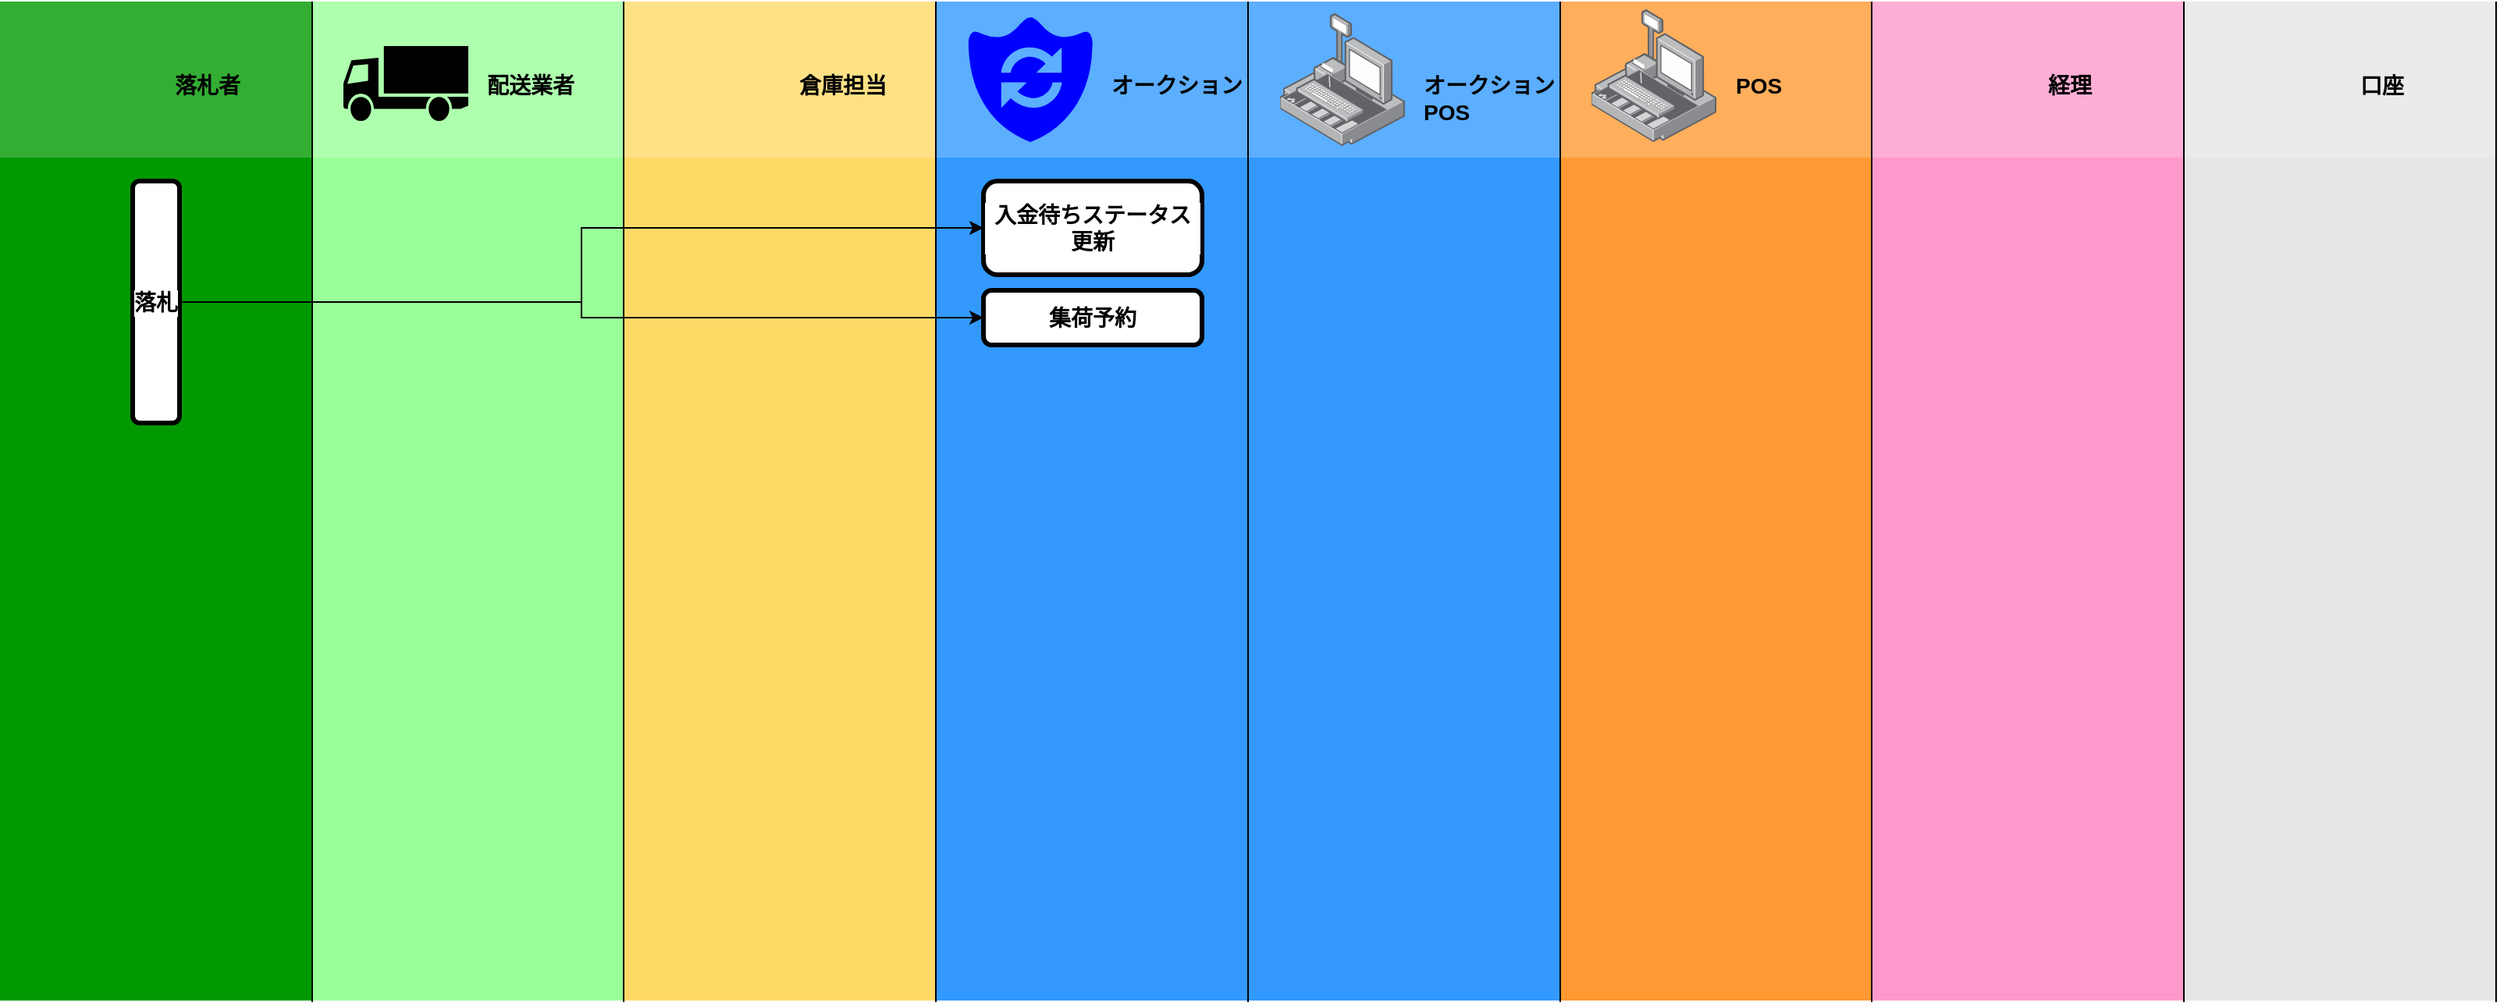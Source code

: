 <mxfile version="10.8.5" type="github"><diagram id="za8MhXIXPKN2aP06DoR2" name="Page-1"><mxGraphModel dx="1836" dy="1282" grid="1" gridSize="10" guides="1" tooltips="1" connect="1" arrows="1" fold="1" page="1" pageScale="1" pageWidth="1169" pageHeight="826" math="0" shadow="0"><root><mxCell id="0"/><mxCell id="1" parent="0"/><mxCell id="djTdqgTqJG-qwQicNYeu-81" value="" style="group" vertex="1" connectable="0" parent="1"><mxGeometry x="999.5" y="5.351e-14" width="200" height="641" as="geometry"/></mxCell><mxCell id="djTdqgTqJG-qwQicNYeu-17" value="" style="whiteSpace=wrap;html=1;labelBackgroundColor=#ffffff;fontSize=14;fontColor=#0000FF;align=left;strokeColor=none;fillColor=#FF9933;" vertex="1" parent="djTdqgTqJG-qwQicNYeu-81"><mxGeometry width="200" height="640" as="geometry"/></mxCell><mxCell id="djTdqgTqJG-qwQicNYeu-18" value="" style="whiteSpace=wrap;html=1;labelBackgroundColor=#ffffff;fillColor=#FFFFFF;fontSize=14;fontColor=#FFFFFF;align=left;strokeColor=none;opacity=20;" vertex="1" parent="djTdqgTqJG-qwQicNYeu-81"><mxGeometry width="200" height="100" as="geometry"/></mxCell><mxCell id="djTdqgTqJG-qwQicNYeu-19" value="" style="endArrow=none;html=1;fontSize=14;fontColor=#0000FF;" edge="1" parent="djTdqgTqJG-qwQicNYeu-81"><mxGeometry width="50" height="50" relative="1" as="geometry"><mxPoint x="199.5" y="641" as="sourcePoint"/><mxPoint x="199.5" as="targetPoint"/></mxGeometry></mxCell><mxCell id="djTdqgTqJG-qwQicNYeu-20" value="POS" style="text;html=1;resizable=0;points=[];autosize=1;align=left;verticalAlign=top;spacingTop=-4;fontSize=14;fontColor=#000000;fontStyle=1" vertex="1" parent="djTdqgTqJG-qwQicNYeu-81"><mxGeometry x="110" y="42.5" width="50" height="20" as="geometry"/></mxCell><mxCell id="djTdqgTqJG-qwQicNYeu-21" value="" style="points=[];aspect=fixed;html=1;align=center;shadow=0;dashed=0;image;image=img/lib/allied_telesis/security/POS.svg;fillColor=#009900;fontColor=#000000;fontStyle=1" vertex="1" parent="djTdqgTqJG-qwQicNYeu-81"><mxGeometry x="20" y="5" width="80" height="85" as="geometry"/></mxCell><mxCell id="djTdqgTqJG-qwQicNYeu-66" value="" style="whiteSpace=wrap;html=1;labelBackgroundColor=#ffffff;fontSize=14;fontColor=#0000FF;align=left;strokeColor=none;fillColor=#3399FF;" vertex="1" parent="1"><mxGeometry x="800" y="5.329e-14" width="200" height="640" as="geometry"/></mxCell><mxCell id="djTdqgTqJG-qwQicNYeu-75" value="" style="group" vertex="1" connectable="0" parent="1"><mxGeometry x="600" width="200" height="641" as="geometry"/></mxCell><mxCell id="djTdqgTqJG-qwQicNYeu-7" value="" style="whiteSpace=wrap;html=1;labelBackgroundColor=#ffffff;fontSize=14;fontColor=#0000FF;align=left;strokeColor=none;fillColor=#3399FF;" vertex="1" parent="djTdqgTqJG-qwQicNYeu-75"><mxGeometry width="200" height="640" as="geometry"/></mxCell><mxCell id="djTdqgTqJG-qwQicNYeu-10" value="" style="whiteSpace=wrap;html=1;labelBackgroundColor=#ffffff;fillColor=#FFFFFF;fontSize=14;fontColor=#FFFFFF;align=left;strokeColor=none;opacity=20;" vertex="1" parent="djTdqgTqJG-qwQicNYeu-75"><mxGeometry width="200" height="100" as="geometry"/></mxCell><mxCell id="djTdqgTqJG-qwQicNYeu-12" value="" style="pointerEvents=1;shadow=0;dashed=0;html=1;strokeColor=none;labelPosition=center;verticalLabelPosition=bottom;verticalAlign=top;align=center;shape=mxgraph.mscae.oms.system_update;fillColor=#0000FF;fontColor=#009900;fontStyle=1" vertex="1" parent="djTdqgTqJG-qwQicNYeu-75"><mxGeometry x="20" y="10" width="80" height="80" as="geometry"/></mxCell><mxCell id="djTdqgTqJG-qwQicNYeu-8" value="" style="endArrow=none;html=1;fontSize=14;fontColor=#0000FF;" edge="1" parent="djTdqgTqJG-qwQicNYeu-75"><mxGeometry width="50" height="50" relative="1" as="geometry"><mxPoint x="199.5" y="641" as="sourcePoint"/><mxPoint x="199.5" as="targetPoint"/></mxGeometry></mxCell><mxCell id="djTdqgTqJG-qwQicNYeu-72" value="" style="shape=image;html=1;verticalAlign=top;verticalLabelPosition=bottom;labelBackgroundColor=#ffffff;imageAspect=0;aspect=fixed;image=https://cdn0.iconfinder.com/data/icons/google-material-design-3-0/48/ic_fiber_new_48px-128.png;strokeWidth=3;fillColor=#FFFFFF;gradientColor=none;fontSize=14;fontColor=#FF0000;align=center;" vertex="1" parent="djTdqgTqJG-qwQicNYeu-75"><mxGeometry x="6" y="4.5" width="28" height="28" as="geometry"/></mxCell><mxCell id="djTdqgTqJG-qwQicNYeu-57" value="集荷予約" style="rounded=1;whiteSpace=wrap;html=1;labelBackgroundColor=#ffffff;strokeWidth=3;fillColor=#FFFFFF;gradientColor=none;fontSize=14;fontColor=#000000;align=center;fontStyle=1" vertex="1" parent="djTdqgTqJG-qwQicNYeu-75"><mxGeometry x="30" y="185" width="140" height="35" as="geometry"/></mxCell><mxCell id="djTdqgTqJG-qwQicNYeu-80" value="" style="group" vertex="1" connectable="0" parent="1"><mxGeometry x="400" width="200" height="641" as="geometry"/></mxCell><mxCell id="djTdqgTqJG-qwQicNYeu-29" value="" style="whiteSpace=wrap;html=1;labelBackgroundColor=#ffffff;fontSize=14;fontColor=#0000FF;align=left;strokeColor=none;fillColor=#FFD966;" vertex="1" parent="djTdqgTqJG-qwQicNYeu-80"><mxGeometry width="200" height="640" as="geometry"/></mxCell><mxCell id="djTdqgTqJG-qwQicNYeu-30" value="" style="whiteSpace=wrap;html=1;labelBackgroundColor=#ffffff;fillColor=#FFFFFF;fontSize=14;fontColor=#FFFFFF;align=left;strokeColor=none;opacity=20;" vertex="1" parent="djTdqgTqJG-qwQicNYeu-80"><mxGeometry width="200" height="100" as="geometry"/></mxCell><mxCell id="djTdqgTqJG-qwQicNYeu-35" value="" style="shape=image;html=1;verticalAlign=top;verticalLabelPosition=bottom;labelBackgroundColor=#ffffff;imageAspect=0;aspect=fixed;image=https://cdn3.iconfinder.com/data/icons/whisky-break/90/warehouse-128.png;fontStyle=1;imageBackground=none;" vertex="1" parent="djTdqgTqJG-qwQicNYeu-80"><mxGeometry x="20" y="12.5" width="80" height="80" as="geometry"/></mxCell><mxCell id="djTdqgTqJG-qwQicNYeu-28" value="倉庫担当" style="text;html=1;resizable=0;points=[];autosize=1;align=left;verticalAlign=top;spacingTop=-4;fontSize=14;fontColor=#000000;fontStyle=1" vertex="1" parent="djTdqgTqJG-qwQicNYeu-80"><mxGeometry x="110" y="42.5" width="70" height="20" as="geometry"/></mxCell><mxCell id="djTdqgTqJG-qwQicNYeu-31" value="" style="endArrow=none;html=1;fontSize=14;fontColor=#0000FF;" edge="1" parent="djTdqgTqJG-qwQicNYeu-80"><mxGeometry width="50" height="50" relative="1" as="geometry"><mxPoint x="199.5" y="641" as="sourcePoint"/><mxPoint x="199.5" as="targetPoint"/></mxGeometry></mxCell><mxCell id="djTdqgTqJG-qwQicNYeu-79" value="" style="group" vertex="1" connectable="0" parent="1"><mxGeometry x="200" width="200" height="641" as="geometry"/></mxCell><mxCell id="djTdqgTqJG-qwQicNYeu-25" value="" style="whiteSpace=wrap;html=1;labelBackgroundColor=#ffffff;fontSize=14;fontColor=#99FF99;align=left;strokeColor=none;fillColor=#99FF99;" vertex="1" parent="djTdqgTqJG-qwQicNYeu-79"><mxGeometry width="200" height="640" as="geometry"/></mxCell><mxCell id="djTdqgTqJG-qwQicNYeu-26" value="" style="whiteSpace=wrap;html=1;labelBackgroundColor=#ffffff;fillColor=#FFFFFF;fontSize=14;fontColor=#FFFFFF;align=left;strokeColor=none;opacity=20;" vertex="1" parent="djTdqgTqJG-qwQicNYeu-79"><mxGeometry width="200" height="100" as="geometry"/></mxCell><mxCell id="djTdqgTqJG-qwQicNYeu-33" value="" style="endArrow=none;html=1;fontSize=14;fontColor=#0000FF;" edge="1" parent="djTdqgTqJG-qwQicNYeu-79"><mxGeometry width="50" height="50" relative="1" as="geometry"><mxPoint x="199.5" y="641" as="sourcePoint"/><mxPoint x="199.5" as="targetPoint"/></mxGeometry></mxCell><mxCell id="djTdqgTqJG-qwQicNYeu-37" value="配送業者" style="text;html=1;resizable=0;points=[];autosize=1;align=left;verticalAlign=top;spacingTop=-4;fontSize=14;fontColor=#000000;fontStyle=1" vertex="1" parent="djTdqgTqJG-qwQicNYeu-79"><mxGeometry x="110" y="42.5" width="70" height="20" as="geometry"/></mxCell><mxCell id="djTdqgTqJG-qwQicNYeu-38" value="" style="shape=mxgraph.signs.transportation.truck_1;html=1;fillColor=#000000;strokeColor=none;verticalLabelPosition=bottom;verticalAlign=top;align=center;labelBackgroundColor=#ffffff;fontSize=14;fontColor=#99FF99;" vertex="1" parent="djTdqgTqJG-qwQicNYeu-79"><mxGeometry x="20" y="28.5" width="80" height="48" as="geometry"/></mxCell><mxCell id="djTdqgTqJG-qwQicNYeu-78" value="" style="group;fontStyle=0;fontColor=#000000;" vertex="1" connectable="0" parent="1"><mxGeometry width="200" height="641" as="geometry"/></mxCell><mxCell id="djTdqgTqJG-qwQicNYeu-3" value="" style="whiteSpace=wrap;html=1;labelBackgroundColor=#ffffff;fontSize=14;fontColor=#0000FF;align=left;strokeColor=none;fillColor=#009900;" vertex="1" parent="djTdqgTqJG-qwQicNYeu-78"><mxGeometry width="200" height="640" as="geometry"/></mxCell><mxCell id="djTdqgTqJG-qwQicNYeu-9" value="" style="whiteSpace=wrap;html=1;labelBackgroundColor=#ffffff;fillColor=#FFFFFF;fontSize=14;fontColor=#FFFFFF;align=left;strokeColor=none;opacity=20;" vertex="1" parent="djTdqgTqJG-qwQicNYeu-78"><mxGeometry width="200" height="100" as="geometry"/></mxCell><mxCell id="djTdqgTqJG-qwQicNYeu-1" value="" style="shape=image;html=1;verticalAlign=top;verticalLabelPosition=bottom;labelBackgroundColor=#ffffff;imageAspect=0;aspect=fixed;image=https://cdn2.iconfinder.com/data/icons/property-agent-real-estate/235/property-agent-010-128.png;fontSize=14;fontColor=#0000FF;align=left;" vertex="1" parent="djTdqgTqJG-qwQicNYeu-78"><mxGeometry x="35" y="20" width="65" height="65" as="geometry"/></mxCell><mxCell id="djTdqgTqJG-qwQicNYeu-4" value="落札者" style="text;html=1;resizable=0;points=[];autosize=1;align=left;verticalAlign=top;spacingTop=-4;fontSize=14;fontColor=#000000;fontStyle=1" vertex="1" parent="djTdqgTqJG-qwQicNYeu-78"><mxGeometry x="110" y="42.5" width="60" height="20" as="geometry"/></mxCell><mxCell id="djTdqgTqJG-qwQicNYeu-2" value="" style="endArrow=none;html=1;fontSize=14;fontColor=#0000FF;" edge="1" parent="djTdqgTqJG-qwQicNYeu-78"><mxGeometry width="50" height="50" relative="1" as="geometry"><mxPoint x="200" y="641" as="sourcePoint"/><mxPoint x="200" as="targetPoint"/></mxGeometry></mxCell><mxCell id="djTdqgTqJG-qwQicNYeu-85" value="落札" style="rounded=1;whiteSpace=wrap;html=1;labelBackgroundColor=#ffffff;strokeWidth=3;fillColor=#FFFFFF;gradientColor=none;fontSize=14;fontColor=#000000;align=center;fontStyle=1" vertex="1" parent="djTdqgTqJG-qwQicNYeu-78"><mxGeometry x="85" y="115" width="30" height="155" as="geometry"/></mxCell><mxCell id="djTdqgTqJG-qwQicNYeu-49" value="入金待ちステータス更新" style="rounded=1;whiteSpace=wrap;html=1;labelBackgroundColor=#ffffff;strokeWidth=3;fillColor=#FFFFFF;gradientColor=none;fontSize=14;fontColor=#000000;align=center;fontStyle=1" vertex="1" parent="1"><mxGeometry x="630" y="115" width="140" height="60" as="geometry"/></mxCell><mxCell id="djTdqgTqJG-qwQicNYeu-56" value="" style="shape=image;html=1;verticalAlign=top;verticalLabelPosition=bottom;labelBackgroundColor=#ffffff;imageAspect=0;aspect=fixed;image=https://cdn1.iconfinder.com/data/icons/business-237/65/icons-09-128.png;strokeWidth=3;fillColor=#FF99CC;gradientColor=none;fontSize=14;fontColor=#000000;align=center;" vertex="1" parent="1"><mxGeometry x="1411.5" y="2.5" width="88" height="88" as="geometry"/></mxCell><mxCell id="djTdqgTqJG-qwQicNYeu-67" value="" style="whiteSpace=wrap;html=1;labelBackgroundColor=#ffffff;fillColor=#FFFFFF;fontSize=14;fontColor=#FFFFFF;align=left;strokeColor=none;opacity=20;" vertex="1" parent="1"><mxGeometry x="800" y="5.329e-14" width="200" height="100" as="geometry"/></mxCell><mxCell id="djTdqgTqJG-qwQicNYeu-70" value="" style="endArrow=none;html=1;fontSize=14;fontColor=#0000FF;" edge="1" parent="1"><mxGeometry width="50" height="50" relative="1" as="geometry"><mxPoint x="999.5" y="641" as="sourcePoint"/><mxPoint x="999.5" y="5.329e-14" as="targetPoint"/></mxGeometry></mxCell><mxCell id="djTdqgTqJG-qwQicNYeu-71" value="" style="points=[];aspect=fixed;html=1;align=center;shadow=0;dashed=0;image;image=img/lib/allied_telesis/security/POS.svg;fillColor=#009900;fontColor=#000000;fontStyle=1" vertex="1" parent="1"><mxGeometry x="820" y="7.5" width="80" height="85" as="geometry"/></mxCell><mxCell id="djTdqgTqJG-qwQicNYeu-73" value="" style="shape=image;html=1;verticalAlign=top;verticalLabelPosition=bottom;labelBackgroundColor=#ffffff;imageAspect=0;aspect=fixed;image=https://cdn0.iconfinder.com/data/icons/google-material-design-3-0/48/ic_fiber_new_48px-128.png;strokeWidth=3;fillColor=#FFFFFF;gradientColor=none;fontSize=14;fontColor=#FF0000;align=center;" vertex="1" parent="1"><mxGeometry x="806" y="4.5" width="28" height="28" as="geometry"/></mxCell><mxCell id="djTdqgTqJG-qwQicNYeu-16" value="オークション" style="text;html=1;resizable=0;points=[];autosize=1;align=left;verticalAlign=top;spacingTop=-4;fontSize=14;fontColor=#000000;fontStyle=1" vertex="1" parent="1"><mxGeometry x="710" y="42.5" width="100" height="20" as="geometry"/></mxCell><mxCell id="djTdqgTqJG-qwQicNYeu-69" value="オークション&lt;br&gt;POS&lt;br&gt;" style="text;html=1;resizable=0;points=[];autosize=1;align=left;verticalAlign=top;spacingTop=-4;fontSize=14;fontColor=#000000;fontStyle=1" vertex="1" parent="1"><mxGeometry x="910" y="42.5" width="100" height="40" as="geometry"/></mxCell><mxCell id="djTdqgTqJG-qwQicNYeu-82" value="" style="group" vertex="1" connectable="0" parent="1"><mxGeometry x="1199.5" y="5.351e-14" width="200" height="641" as="geometry"/></mxCell><mxCell id="djTdqgTqJG-qwQicNYeu-39" value="" style="whiteSpace=wrap;html=1;labelBackgroundColor=#ffffff;fontSize=14;fontColor=#0000FF;align=left;strokeColor=none;fillColor=#FF99CC;" vertex="1" parent="djTdqgTqJG-qwQicNYeu-82"><mxGeometry width="200" height="640" as="geometry"/></mxCell><mxCell id="djTdqgTqJG-qwQicNYeu-40" value="" style="whiteSpace=wrap;html=1;labelBackgroundColor=#ffffff;fillColor=#FFFFFF;fontSize=14;fontColor=#FFFFFF;align=left;strokeColor=none;opacity=20;" vertex="1" parent="djTdqgTqJG-qwQicNYeu-82"><mxGeometry width="200" height="100" as="geometry"/></mxCell><mxCell id="djTdqgTqJG-qwQicNYeu-41" value="" style="endArrow=none;html=1;fontSize=14;fontColor=#0000FF;" edge="1" parent="djTdqgTqJG-qwQicNYeu-82"><mxGeometry width="50" height="50" relative="1" as="geometry"><mxPoint x="199.5" y="641" as="sourcePoint"/><mxPoint x="199.5" as="targetPoint"/></mxGeometry></mxCell><mxCell id="djTdqgTqJG-qwQicNYeu-42" value="経理" style="text;html=1;resizable=0;points=[];autosize=1;align=left;verticalAlign=top;spacingTop=-4;fontSize=14;fontColor=#000000;fontStyle=1" vertex="1" parent="djTdqgTqJG-qwQicNYeu-82"><mxGeometry x="110" y="42.5" width="40" height="20" as="geometry"/></mxCell><mxCell id="djTdqgTqJG-qwQicNYeu-43" value="" style="shape=image;html=1;verticalAlign=top;verticalLabelPosition=bottom;labelBackgroundColor=#ffffff;imageAspect=0;aspect=fixed;image=https://cdn2.iconfinder.com/data/icons/free-mobile-icon-kit/64/Yen_coin.png;strokeWidth=3;fillColor=#FF9933;gradientColor=none;fontSize=14;fontColor=#99FF99;align=center;" vertex="1" parent="djTdqgTqJG-qwQicNYeu-82"><mxGeometry x="36" y="18" width="64" height="64" as="geometry"/></mxCell><mxCell id="djTdqgTqJG-qwQicNYeu-83" value="" style="group" vertex="1" connectable="0" parent="1"><mxGeometry x="1399.5" width="200" height="641" as="geometry"/></mxCell><mxCell id="djTdqgTqJG-qwQicNYeu-51" value="" style="whiteSpace=wrap;html=1;labelBackgroundColor=#ffffff;fontSize=14;align=left;strokeColor=none;fillColor=#E6E6E6;" vertex="1" parent="djTdqgTqJG-qwQicNYeu-83"><mxGeometry width="200" height="640" as="geometry"/></mxCell><mxCell id="djTdqgTqJG-qwQicNYeu-52" value="" style="whiteSpace=wrap;html=1;labelBackgroundColor=#ffffff;fillColor=#FFFFFF;fontSize=14;fontColor=#FFFFFF;align=left;strokeColor=none;opacity=20;" vertex="1" parent="djTdqgTqJG-qwQicNYeu-83"><mxGeometry width="200" height="100" as="geometry"/></mxCell><mxCell id="djTdqgTqJG-qwQicNYeu-53" value="" style="endArrow=none;html=1;fontSize=14;fontColor=#0000FF;" edge="1" parent="djTdqgTqJG-qwQicNYeu-83"><mxGeometry width="50" height="50" relative="1" as="geometry"><mxPoint x="199.5" y="641" as="sourcePoint"/><mxPoint x="199.5" as="targetPoint"/></mxGeometry></mxCell><mxCell id="djTdqgTqJG-qwQicNYeu-54" value="口座" style="text;html=1;resizable=0;points=[];autosize=1;align=left;verticalAlign=top;spacingTop=-4;fontSize=14;fontColor=#000000;fontStyle=1" vertex="1" parent="djTdqgTqJG-qwQicNYeu-83"><mxGeometry x="110" y="43" width="40" height="20" as="geometry"/></mxCell><mxCell id="djTdqgTqJG-qwQicNYeu-86" style="edgeStyle=orthogonalEdgeStyle;rounded=0;orthogonalLoop=1;jettySize=auto;html=1;fontSize=14;fontColor=#000000;" edge="1" parent="1" source="djTdqgTqJG-qwQicNYeu-85" target="djTdqgTqJG-qwQicNYeu-49"><mxGeometry relative="1" as="geometry"/></mxCell><mxCell id="djTdqgTqJG-qwQicNYeu-88" style="edgeStyle=orthogonalEdgeStyle;rounded=0;orthogonalLoop=1;jettySize=auto;html=1;entryX=0;entryY=0.5;entryDx=0;entryDy=0;fontSize=14;fontColor=#000000;" edge="1" parent="1" source="djTdqgTqJG-qwQicNYeu-85" target="djTdqgTqJG-qwQicNYeu-57"><mxGeometry relative="1" as="geometry"/></mxCell></root></mxGraphModel></diagram></mxfile>